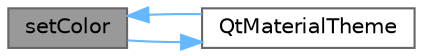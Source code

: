 digraph "setColor"
{
 // LATEX_PDF_SIZE
  bgcolor="transparent";
  edge [fontname=Helvetica,fontsize=10,labelfontname=Helvetica,labelfontsize=10];
  node [fontname=Helvetica,fontsize=10,shape=box,height=0.2,width=0.4];
  rankdir="LR";
  Node1 [id="Node000001",label="setColor",height=0.2,width=0.4,color="gray40", fillcolor="grey60", style="filled", fontcolor="black",tooltip="设置主题颜色"];
  Node1 -> Node2 [id="edge1_Node000001_Node000002",color="steelblue1",style="solid",tooltip=" "];
  Node2 [id="Node000002",label="QtMaterialTheme",height=0.2,width=0.4,color="grey40", fillcolor="white", style="filled",URL="$class_qt_material_theme.html#a3fbda837ce57616ce5f1eab6f3c689ab",tooltip="构造函数，初始化主题"];
  Node2 -> Node1 [id="edge2_Node000002_Node000001",color="steelblue1",style="solid",tooltip=" "];
}

